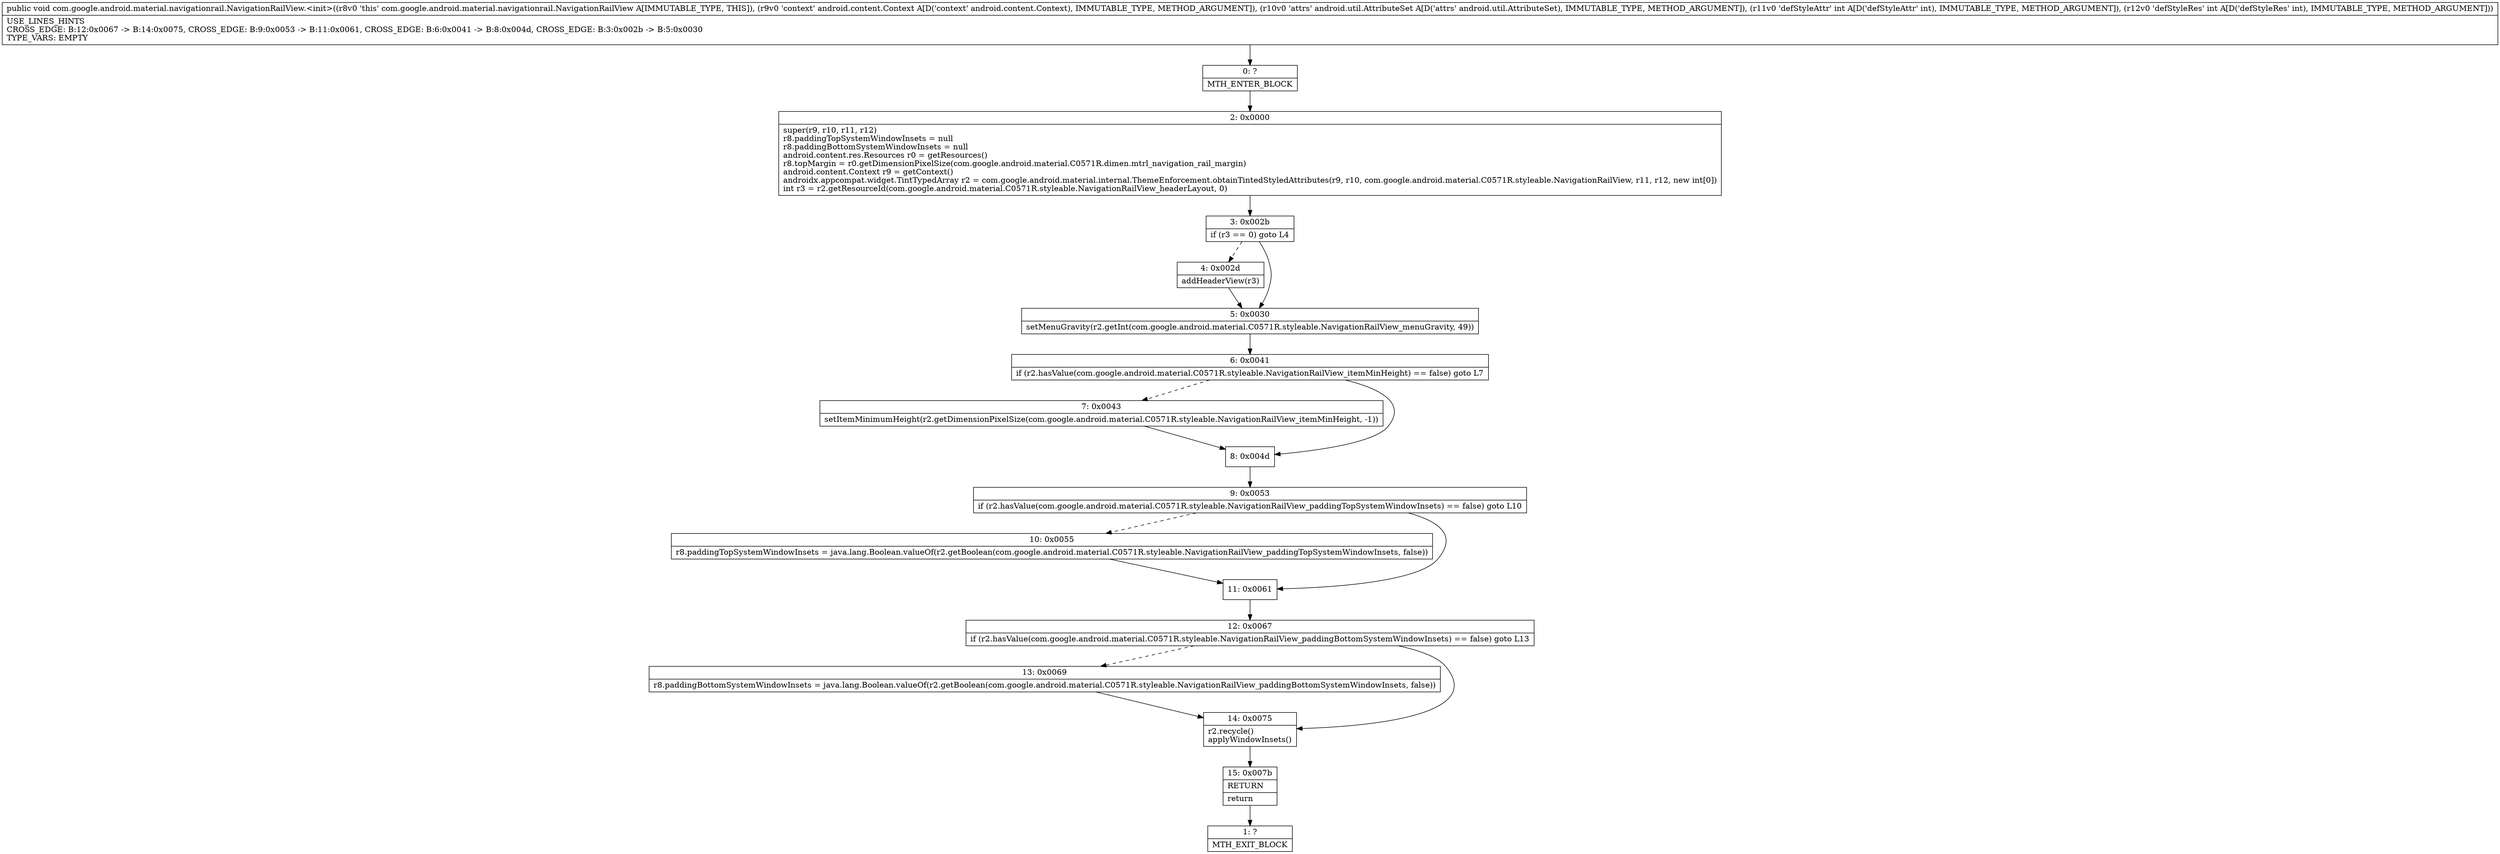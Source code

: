 digraph "CFG forcom.google.android.material.navigationrail.NavigationRailView.\<init\>(Landroid\/content\/Context;Landroid\/util\/AttributeSet;II)V" {
Node_0 [shape=record,label="{0\:\ ?|MTH_ENTER_BLOCK\l}"];
Node_2 [shape=record,label="{2\:\ 0x0000|super(r9, r10, r11, r12)\lr8.paddingTopSystemWindowInsets = null\lr8.paddingBottomSystemWindowInsets = null\landroid.content.res.Resources r0 = getResources()\lr8.topMargin = r0.getDimensionPixelSize(com.google.android.material.C0571R.dimen.mtrl_navigation_rail_margin)\landroid.content.Context r9 = getContext()\landroidx.appcompat.widget.TintTypedArray r2 = com.google.android.material.internal.ThemeEnforcement.obtainTintedStyledAttributes(r9, r10, com.google.android.material.C0571R.styleable.NavigationRailView, r11, r12, new int[0])\lint r3 = r2.getResourceId(com.google.android.material.C0571R.styleable.NavigationRailView_headerLayout, 0)\l}"];
Node_3 [shape=record,label="{3\:\ 0x002b|if (r3 == 0) goto L4\l}"];
Node_4 [shape=record,label="{4\:\ 0x002d|addHeaderView(r3)\l}"];
Node_5 [shape=record,label="{5\:\ 0x0030|setMenuGravity(r2.getInt(com.google.android.material.C0571R.styleable.NavigationRailView_menuGravity, 49))\l}"];
Node_6 [shape=record,label="{6\:\ 0x0041|if (r2.hasValue(com.google.android.material.C0571R.styleable.NavigationRailView_itemMinHeight) == false) goto L7\l}"];
Node_7 [shape=record,label="{7\:\ 0x0043|setItemMinimumHeight(r2.getDimensionPixelSize(com.google.android.material.C0571R.styleable.NavigationRailView_itemMinHeight, \-1))\l}"];
Node_8 [shape=record,label="{8\:\ 0x004d}"];
Node_9 [shape=record,label="{9\:\ 0x0053|if (r2.hasValue(com.google.android.material.C0571R.styleable.NavigationRailView_paddingTopSystemWindowInsets) == false) goto L10\l}"];
Node_10 [shape=record,label="{10\:\ 0x0055|r8.paddingTopSystemWindowInsets = java.lang.Boolean.valueOf(r2.getBoolean(com.google.android.material.C0571R.styleable.NavigationRailView_paddingTopSystemWindowInsets, false))\l}"];
Node_11 [shape=record,label="{11\:\ 0x0061}"];
Node_12 [shape=record,label="{12\:\ 0x0067|if (r2.hasValue(com.google.android.material.C0571R.styleable.NavigationRailView_paddingBottomSystemWindowInsets) == false) goto L13\l}"];
Node_13 [shape=record,label="{13\:\ 0x0069|r8.paddingBottomSystemWindowInsets = java.lang.Boolean.valueOf(r2.getBoolean(com.google.android.material.C0571R.styleable.NavigationRailView_paddingBottomSystemWindowInsets, false))\l}"];
Node_14 [shape=record,label="{14\:\ 0x0075|r2.recycle()\lapplyWindowInsets()\l}"];
Node_15 [shape=record,label="{15\:\ 0x007b|RETURN\l|return\l}"];
Node_1 [shape=record,label="{1\:\ ?|MTH_EXIT_BLOCK\l}"];
MethodNode[shape=record,label="{public void com.google.android.material.navigationrail.NavigationRailView.\<init\>((r8v0 'this' com.google.android.material.navigationrail.NavigationRailView A[IMMUTABLE_TYPE, THIS]), (r9v0 'context' android.content.Context A[D('context' android.content.Context), IMMUTABLE_TYPE, METHOD_ARGUMENT]), (r10v0 'attrs' android.util.AttributeSet A[D('attrs' android.util.AttributeSet), IMMUTABLE_TYPE, METHOD_ARGUMENT]), (r11v0 'defStyleAttr' int A[D('defStyleAttr' int), IMMUTABLE_TYPE, METHOD_ARGUMENT]), (r12v0 'defStyleRes' int A[D('defStyleRes' int), IMMUTABLE_TYPE, METHOD_ARGUMENT]))  | USE_LINES_HINTS\lCROSS_EDGE: B:12:0x0067 \-\> B:14:0x0075, CROSS_EDGE: B:9:0x0053 \-\> B:11:0x0061, CROSS_EDGE: B:6:0x0041 \-\> B:8:0x004d, CROSS_EDGE: B:3:0x002b \-\> B:5:0x0030\lTYPE_VARS: EMPTY\l}"];
MethodNode -> Node_0;Node_0 -> Node_2;
Node_2 -> Node_3;
Node_3 -> Node_4[style=dashed];
Node_3 -> Node_5;
Node_4 -> Node_5;
Node_5 -> Node_6;
Node_6 -> Node_7[style=dashed];
Node_6 -> Node_8;
Node_7 -> Node_8;
Node_8 -> Node_9;
Node_9 -> Node_10[style=dashed];
Node_9 -> Node_11;
Node_10 -> Node_11;
Node_11 -> Node_12;
Node_12 -> Node_13[style=dashed];
Node_12 -> Node_14;
Node_13 -> Node_14;
Node_14 -> Node_15;
Node_15 -> Node_1;
}

